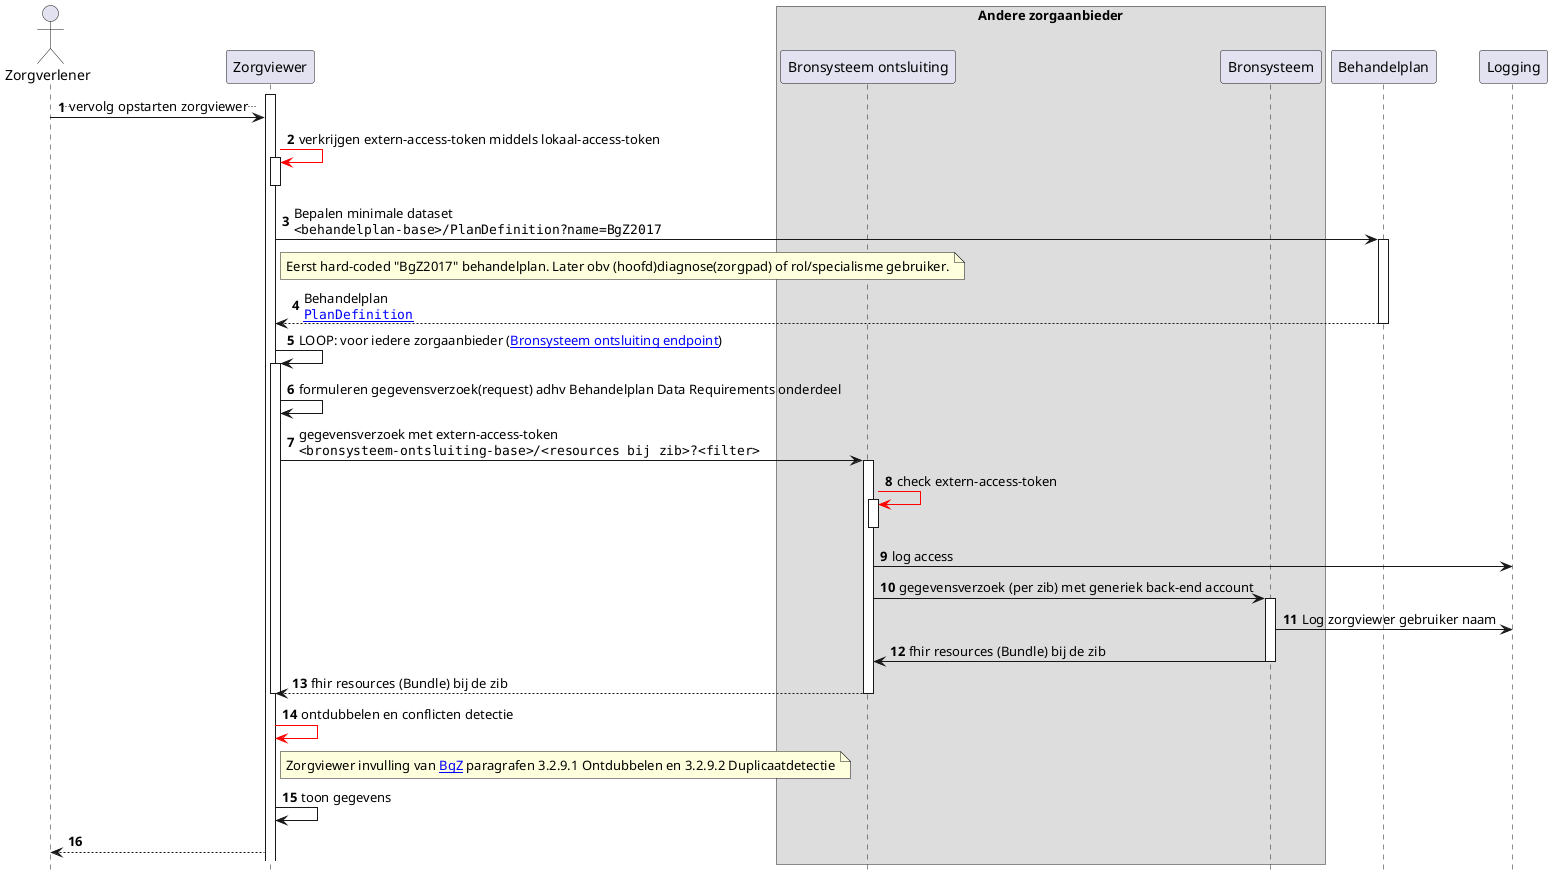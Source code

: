 @startuml
hide footbox
autonumber

actor Zorgverlener
participant Zorgviewer
box "Andere zorgaanbieder"
participant "Bronsysteem ontsluiting" as Bron
participant Bronsysteem
end box
participant Behandelplan


activate Zorgviewer
Zorgverlener->Zorgviewer: ..vervolg opstarten zorgviewer..
Zorgviewer-[#red]>Zorgviewer++: verkrijgen extern-access-token middels lokaal-access-token
deactivate Zorgviewer
Zorgviewer->Behandelplan: Bepalen minimale dataset\n""<behandelplan-base>/PlanDefinition?name=BgZ2017""
note right Zorgviewer
  Eerst hard-coded "BgZ2017" behandelplan. Later obv (hoofd)diagnose(zorgpad) of rol/specialisme gebruiker.
end note
activate Behandelplan
Behandelplan-->Zorgviewer: Behandelplan\n""[[StructureDefinition-PlanDefinition.html PlanDefinition]]""
deactivate Behandelplan
Zorgviewer->Zorgviewer: LOOP: voor iedere zorgaanbieder ([[Endpoint-UMCG.html Bronsysteem ontsluiting endpoint]])
activate Zorgviewer
Zorgviewer->Zorgviewer: formuleren gegevensverzoek(request) adhv Behandelplan Data Requirements onderdeel

Zorgviewer->Bron: gegevensverzoek met extern-access-token\n""<bronsysteem-ontsluiting-base>/<resources bij zib>?<filter>""
activate Bron
Bron-[#red]>Bron++ : check extern-access-token
deactivate Bron
Bron->Logging : log access
Bron->Bronsysteem : gegevensverzoek (per zib) met generiek back-end account
activate Bronsysteem
Bronsysteem->Logging : Log zorgviewer gebruiker naam
Bronsysteem->Bron: fhir resources (Bundle) bij de zib
deactivate Bronsysteem
Bron-->Zorgviewer: fhir resources (Bundle) bij de zib
deactivate Bron
deactivate Zorgviewer

Zorgviewer-[#red]>Zorgviewer: ontdubbelen en conflicten detectie
note right of Zorgviewer
  Zorgviewer invulling van [[https://informatiestandaarden.nictiz.nl/wiki/BgZ:V1.0_BgZ_MSZ_Informatiestandaard BgZ]] paragrafen 3.2.9.1 Ontdubbelen en 3.2.9.2 Duplicaatdetectie
end note
Zorgviewer->Zorgviewer: toon gegevens
Zorgviewer-->Zorgverlener

@enduml